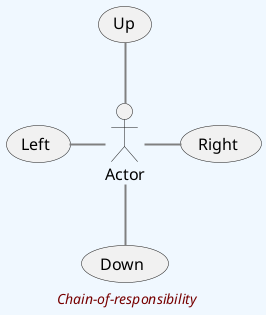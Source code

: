 @startuml
skinparam defaultFontName Segoe UI
skinparam Style strictuml
skinparam DefaultFontSize 16
skinparam ArrowThickness 2.2
skinparam ArrowColor #gray
skinparam sequenceArrowThickness 2
skinparam roundcorner 5

'skinparam monochrome true
skinparam backgroundColor aliceblue
caption <i><color:#700>Chain-of-responsibility</color></i>
Actor -u- (Up)
Actor -l- (Left)
Actor -r- (Right)
Actor -d- (Down)
@enduml

@startuml
skinparam defaultFontName Segoe UI
skinparam Style strictuml
skinparam DefaultFontSize 16
skinparam ArrowThickness 2.2
skinparam ArrowColor #gray
skinparam sequenceArrowThickness 2
skinparam roundcorner 5
'skinparam maxmessagesize 60

cloud {
    [GitHub] as github
}

package "Local Machine" {
    [nodejs] as scrape
}

package "GCP" {
    database "Cloud Datastore" as datastore {
        [entity]
    }
    
    database "Cloud Storage" as gcs {
        [bucket]
    }

    node "App Engine" {
        frame "Standard" {
            [indexer]
            [web]
        }
        frame "Flexible" {
            [syntax_checker]
            [renderer]
        }
        database "TaskQueue" as taskqueue {
            [index-create-queue] as queue
        }
        [Search API] as searchapi
    }
}

actor User as user

scrape --> github : 1. scraping
scrape -r-> bucket : 2. put GitHub urls
bucket -d-> indexer : 3. notification
indexer -l-> queue : 4. put task
queue -r-> indexer : 5. execute task
indexer --> syntax_checker : 6. syntax check
indexer --> renderer : 7. rendering
indexer -u-> entity : 8. put
web -u-> entity : 9. get
web -d-> searchapi : 10. search
web -r-> user : 11. show web page

@enduml